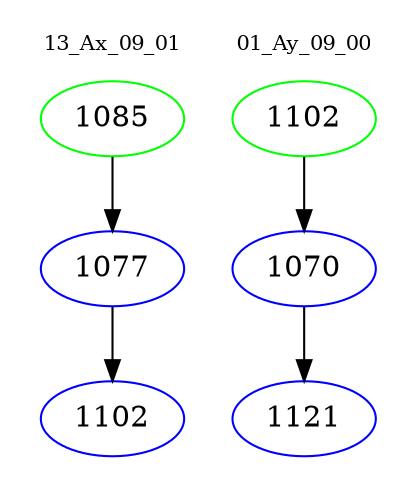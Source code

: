 digraph{
subgraph cluster_0 {
color = white
label = "13_Ax_09_01";
fontsize=10;
T0_1085 [label="1085", color="green"]
T0_1085 -> T0_1077 [color="black"]
T0_1077 [label="1077", color="blue"]
T0_1077 -> T0_1102 [color="black"]
T0_1102 [label="1102", color="blue"]
}
subgraph cluster_1 {
color = white
label = "01_Ay_09_00";
fontsize=10;
T1_1102 [label="1102", color="green"]
T1_1102 -> T1_1070 [color="black"]
T1_1070 [label="1070", color="blue"]
T1_1070 -> T1_1121 [color="black"]
T1_1121 [label="1121", color="blue"]
}
}
